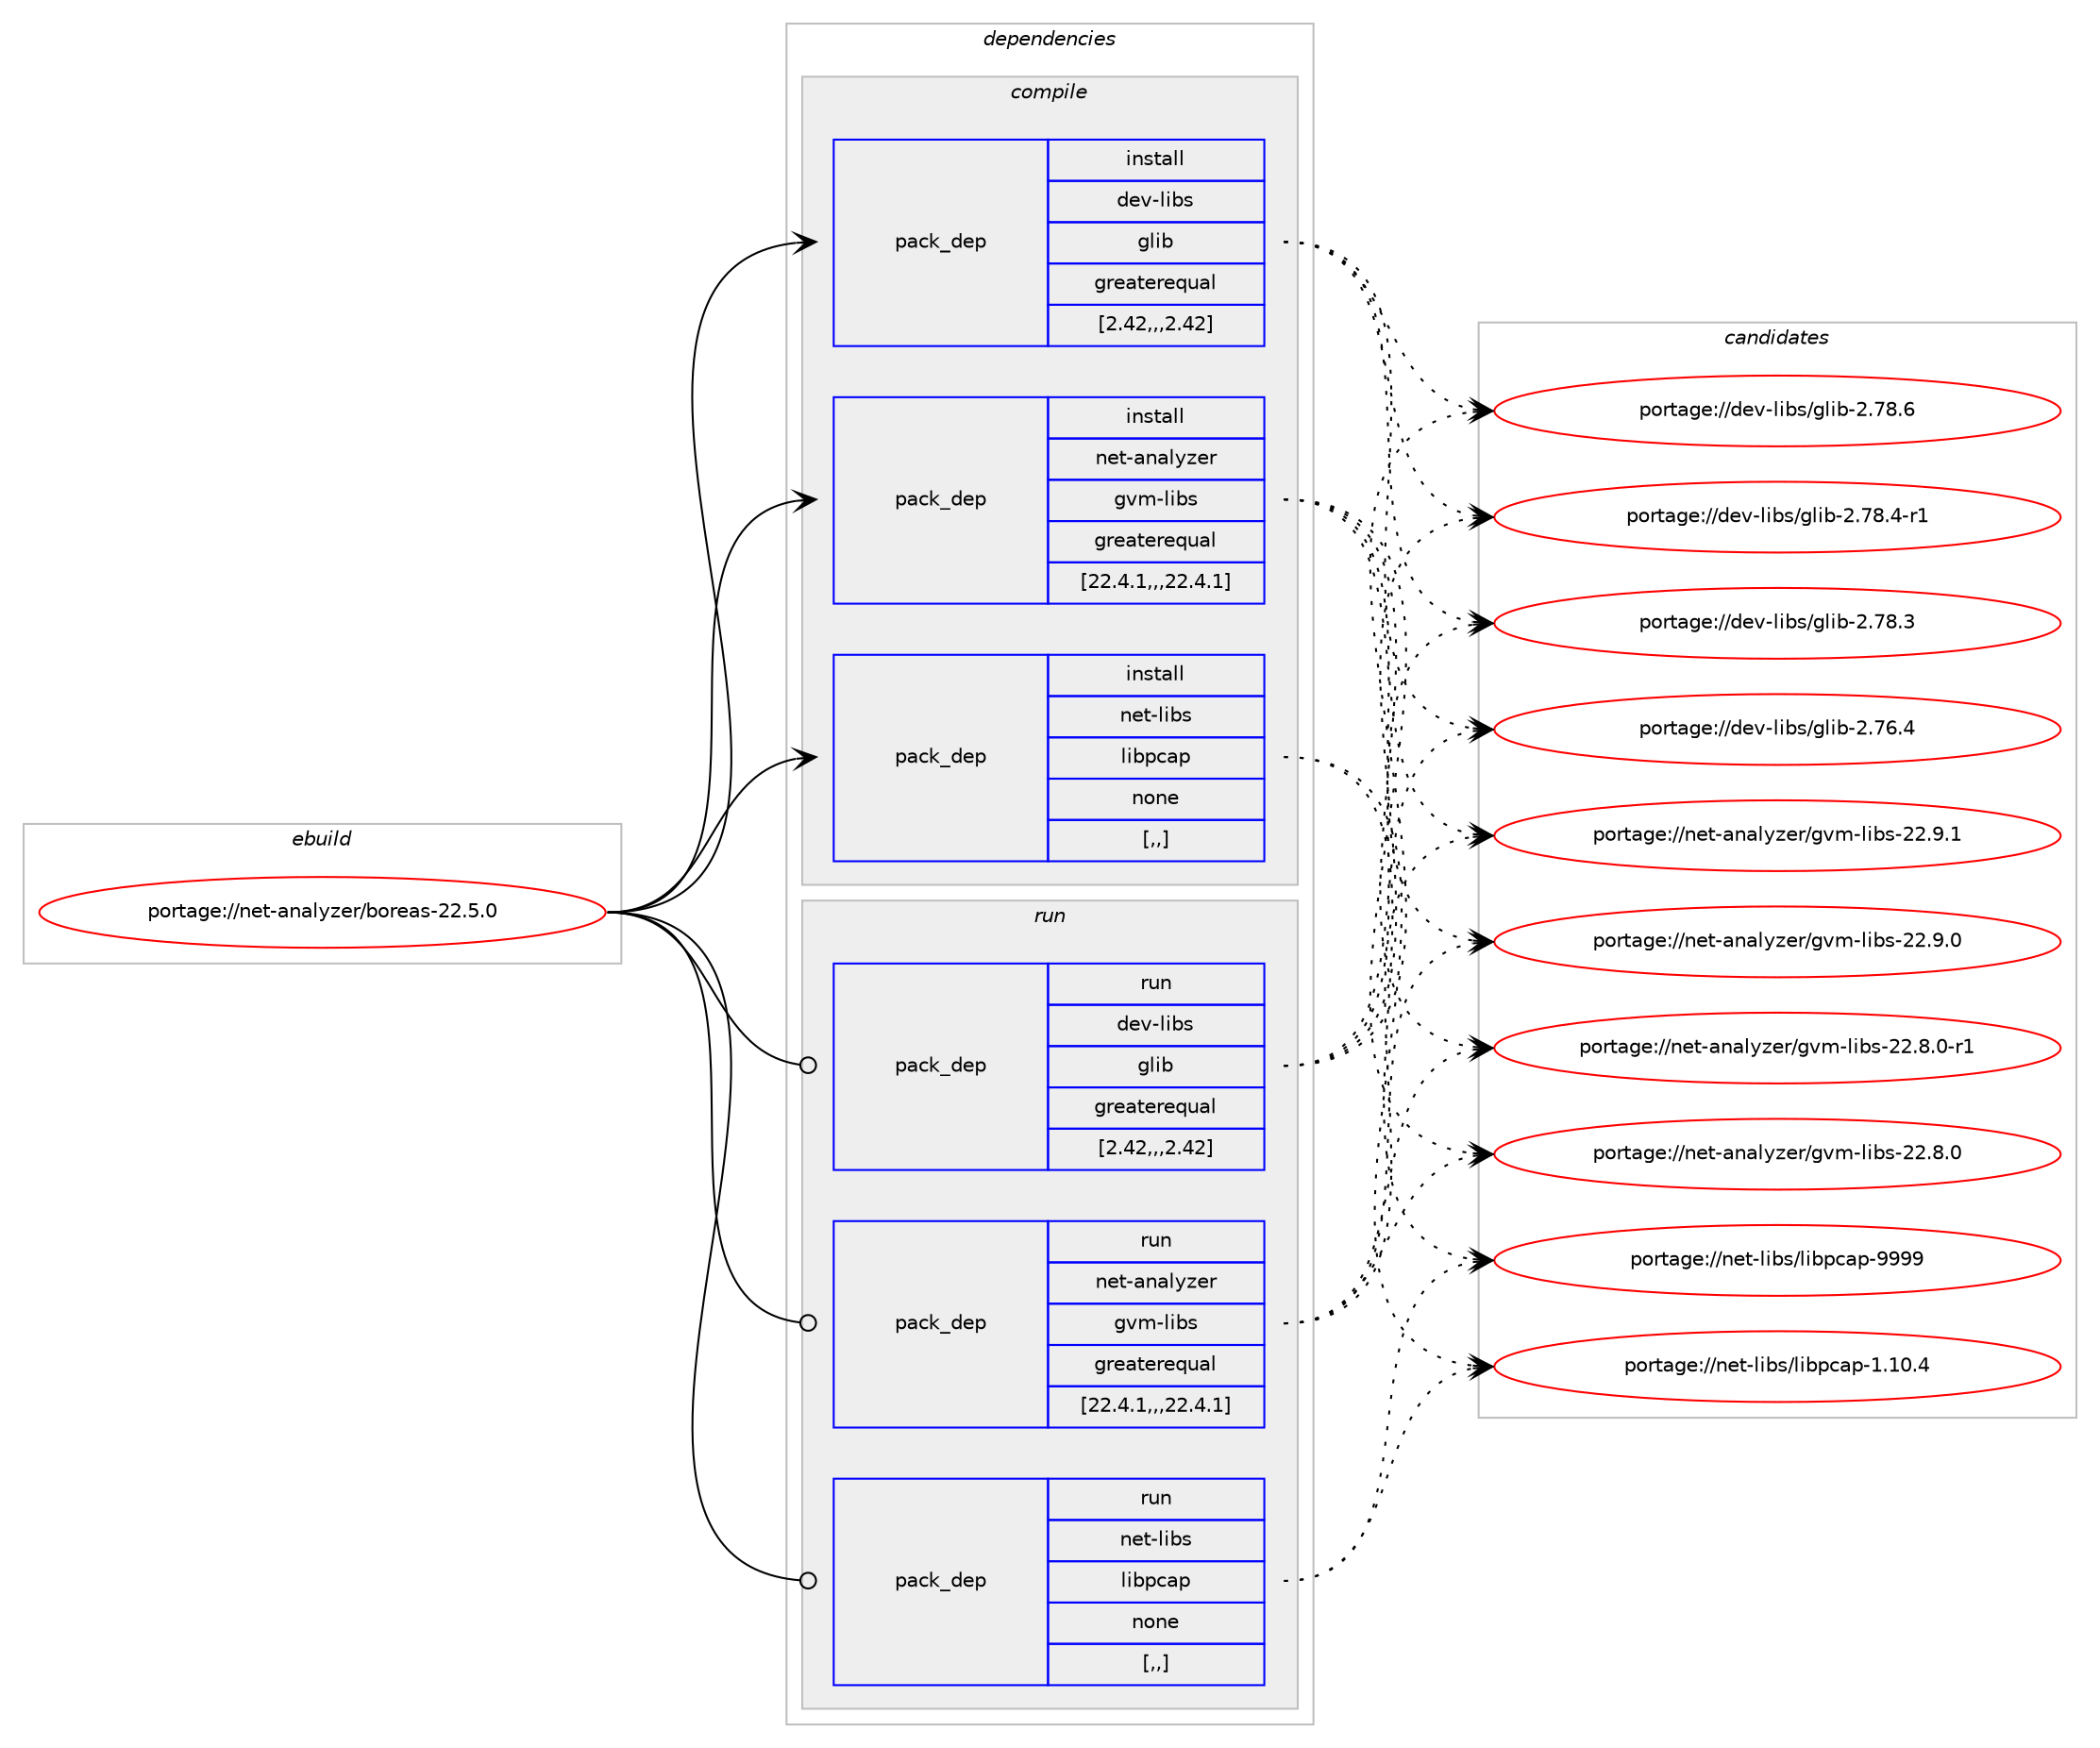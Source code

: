 digraph prolog {

# *************
# Graph options
# *************

newrank=true;
concentrate=true;
compound=true;
graph [rankdir=LR,fontname=Helvetica,fontsize=10,ranksep=1.5];#, ranksep=2.5, nodesep=0.2];
edge  [arrowhead=vee];
node  [fontname=Helvetica,fontsize=10];

# **********
# The ebuild
# **********

subgraph cluster_leftcol {
color=gray;
label=<<i>ebuild</i>>;
id [label="portage://net-analyzer/boreas-22.5.0", color=red, width=4, href="../net-analyzer/boreas-22.5.0.svg"];
}

# ****************
# The dependencies
# ****************

subgraph cluster_midcol {
color=gray;
label=<<i>dependencies</i>>;
subgraph cluster_compile {
fillcolor="#eeeeee";
style=filled;
label=<<i>compile</i>>;
subgraph pack247262 {
dependency336407 [label=<<TABLE BORDER="0" CELLBORDER="1" CELLSPACING="0" CELLPADDING="4" WIDTH="220"><TR><TD ROWSPAN="6" CELLPADDING="30">pack_dep</TD></TR><TR><TD WIDTH="110">install</TD></TR><TR><TD>dev-libs</TD></TR><TR><TD>glib</TD></TR><TR><TD>greaterequal</TD></TR><TR><TD>[2.42,,,2.42]</TD></TR></TABLE>>, shape=none, color=blue];
}
id:e -> dependency336407:w [weight=20,style="solid",arrowhead="vee"];
subgraph pack247263 {
dependency336408 [label=<<TABLE BORDER="0" CELLBORDER="1" CELLSPACING="0" CELLPADDING="4" WIDTH="220"><TR><TD ROWSPAN="6" CELLPADDING="30">pack_dep</TD></TR><TR><TD WIDTH="110">install</TD></TR><TR><TD>net-analyzer</TD></TR><TR><TD>gvm-libs</TD></TR><TR><TD>greaterequal</TD></TR><TR><TD>[22.4.1,,,22.4.1]</TD></TR></TABLE>>, shape=none, color=blue];
}
id:e -> dependency336408:w [weight=20,style="solid",arrowhead="vee"];
subgraph pack247264 {
dependency336409 [label=<<TABLE BORDER="0" CELLBORDER="1" CELLSPACING="0" CELLPADDING="4" WIDTH="220"><TR><TD ROWSPAN="6" CELLPADDING="30">pack_dep</TD></TR><TR><TD WIDTH="110">install</TD></TR><TR><TD>net-libs</TD></TR><TR><TD>libpcap</TD></TR><TR><TD>none</TD></TR><TR><TD>[,,]</TD></TR></TABLE>>, shape=none, color=blue];
}
id:e -> dependency336409:w [weight=20,style="solid",arrowhead="vee"];
}
subgraph cluster_compileandrun {
fillcolor="#eeeeee";
style=filled;
label=<<i>compile and run</i>>;
}
subgraph cluster_run {
fillcolor="#eeeeee";
style=filled;
label=<<i>run</i>>;
subgraph pack247265 {
dependency336410 [label=<<TABLE BORDER="0" CELLBORDER="1" CELLSPACING="0" CELLPADDING="4" WIDTH="220"><TR><TD ROWSPAN="6" CELLPADDING="30">pack_dep</TD></TR><TR><TD WIDTH="110">run</TD></TR><TR><TD>dev-libs</TD></TR><TR><TD>glib</TD></TR><TR><TD>greaterequal</TD></TR><TR><TD>[2.42,,,2.42]</TD></TR></TABLE>>, shape=none, color=blue];
}
id:e -> dependency336410:w [weight=20,style="solid",arrowhead="odot"];
subgraph pack247266 {
dependency336411 [label=<<TABLE BORDER="0" CELLBORDER="1" CELLSPACING="0" CELLPADDING="4" WIDTH="220"><TR><TD ROWSPAN="6" CELLPADDING="30">pack_dep</TD></TR><TR><TD WIDTH="110">run</TD></TR><TR><TD>net-analyzer</TD></TR><TR><TD>gvm-libs</TD></TR><TR><TD>greaterequal</TD></TR><TR><TD>[22.4.1,,,22.4.1]</TD></TR></TABLE>>, shape=none, color=blue];
}
id:e -> dependency336411:w [weight=20,style="solid",arrowhead="odot"];
subgraph pack247267 {
dependency336412 [label=<<TABLE BORDER="0" CELLBORDER="1" CELLSPACING="0" CELLPADDING="4" WIDTH="220"><TR><TD ROWSPAN="6" CELLPADDING="30">pack_dep</TD></TR><TR><TD WIDTH="110">run</TD></TR><TR><TD>net-libs</TD></TR><TR><TD>libpcap</TD></TR><TR><TD>none</TD></TR><TR><TD>[,,]</TD></TR></TABLE>>, shape=none, color=blue];
}
id:e -> dependency336412:w [weight=20,style="solid",arrowhead="odot"];
}
}

# **************
# The candidates
# **************

subgraph cluster_choices {
rank=same;
color=gray;
label=<<i>candidates</i>>;

subgraph choice247262 {
color=black;
nodesep=1;
choice1001011184510810598115471031081059845504655564654 [label="portage://dev-libs/glib-2.78.6", color=red, width=4,href="../dev-libs/glib-2.78.6.svg"];
choice10010111845108105981154710310810598455046555646524511449 [label="portage://dev-libs/glib-2.78.4-r1", color=red, width=4,href="../dev-libs/glib-2.78.4-r1.svg"];
choice1001011184510810598115471031081059845504655564651 [label="portage://dev-libs/glib-2.78.3", color=red, width=4,href="../dev-libs/glib-2.78.3.svg"];
choice1001011184510810598115471031081059845504655544652 [label="portage://dev-libs/glib-2.76.4", color=red, width=4,href="../dev-libs/glib-2.76.4.svg"];
dependency336407:e -> choice1001011184510810598115471031081059845504655564654:w [style=dotted,weight="100"];
dependency336407:e -> choice10010111845108105981154710310810598455046555646524511449:w [style=dotted,weight="100"];
dependency336407:e -> choice1001011184510810598115471031081059845504655564651:w [style=dotted,weight="100"];
dependency336407:e -> choice1001011184510810598115471031081059845504655544652:w [style=dotted,weight="100"];
}
subgraph choice247263 {
color=black;
nodesep=1;
choice11010111645971109710812112210111447103118109451081059811545505046574649 [label="portage://net-analyzer/gvm-libs-22.9.1", color=red, width=4,href="../net-analyzer/gvm-libs-22.9.1.svg"];
choice11010111645971109710812112210111447103118109451081059811545505046574648 [label="portage://net-analyzer/gvm-libs-22.9.0", color=red, width=4,href="../net-analyzer/gvm-libs-22.9.0.svg"];
choice110101116459711097108121122101114471031181094510810598115455050465646484511449 [label="portage://net-analyzer/gvm-libs-22.8.0-r1", color=red, width=4,href="../net-analyzer/gvm-libs-22.8.0-r1.svg"];
choice11010111645971109710812112210111447103118109451081059811545505046564648 [label="portage://net-analyzer/gvm-libs-22.8.0", color=red, width=4,href="../net-analyzer/gvm-libs-22.8.0.svg"];
dependency336408:e -> choice11010111645971109710812112210111447103118109451081059811545505046574649:w [style=dotted,weight="100"];
dependency336408:e -> choice11010111645971109710812112210111447103118109451081059811545505046574648:w [style=dotted,weight="100"];
dependency336408:e -> choice110101116459711097108121122101114471031181094510810598115455050465646484511449:w [style=dotted,weight="100"];
dependency336408:e -> choice11010111645971109710812112210111447103118109451081059811545505046564648:w [style=dotted,weight="100"];
}
subgraph choice247264 {
color=black;
nodesep=1;
choice1101011164510810598115471081059811299971124557575757 [label="portage://net-libs/libpcap-9999", color=red, width=4,href="../net-libs/libpcap-9999.svg"];
choice11010111645108105981154710810598112999711245494649484652 [label="portage://net-libs/libpcap-1.10.4", color=red, width=4,href="../net-libs/libpcap-1.10.4.svg"];
dependency336409:e -> choice1101011164510810598115471081059811299971124557575757:w [style=dotted,weight="100"];
dependency336409:e -> choice11010111645108105981154710810598112999711245494649484652:w [style=dotted,weight="100"];
}
subgraph choice247265 {
color=black;
nodesep=1;
choice1001011184510810598115471031081059845504655564654 [label="portage://dev-libs/glib-2.78.6", color=red, width=4,href="../dev-libs/glib-2.78.6.svg"];
choice10010111845108105981154710310810598455046555646524511449 [label="portage://dev-libs/glib-2.78.4-r1", color=red, width=4,href="../dev-libs/glib-2.78.4-r1.svg"];
choice1001011184510810598115471031081059845504655564651 [label="portage://dev-libs/glib-2.78.3", color=red, width=4,href="../dev-libs/glib-2.78.3.svg"];
choice1001011184510810598115471031081059845504655544652 [label="portage://dev-libs/glib-2.76.4", color=red, width=4,href="../dev-libs/glib-2.76.4.svg"];
dependency336410:e -> choice1001011184510810598115471031081059845504655564654:w [style=dotted,weight="100"];
dependency336410:e -> choice10010111845108105981154710310810598455046555646524511449:w [style=dotted,weight="100"];
dependency336410:e -> choice1001011184510810598115471031081059845504655564651:w [style=dotted,weight="100"];
dependency336410:e -> choice1001011184510810598115471031081059845504655544652:w [style=dotted,weight="100"];
}
subgraph choice247266 {
color=black;
nodesep=1;
choice11010111645971109710812112210111447103118109451081059811545505046574649 [label="portage://net-analyzer/gvm-libs-22.9.1", color=red, width=4,href="../net-analyzer/gvm-libs-22.9.1.svg"];
choice11010111645971109710812112210111447103118109451081059811545505046574648 [label="portage://net-analyzer/gvm-libs-22.9.0", color=red, width=4,href="../net-analyzer/gvm-libs-22.9.0.svg"];
choice110101116459711097108121122101114471031181094510810598115455050465646484511449 [label="portage://net-analyzer/gvm-libs-22.8.0-r1", color=red, width=4,href="../net-analyzer/gvm-libs-22.8.0-r1.svg"];
choice11010111645971109710812112210111447103118109451081059811545505046564648 [label="portage://net-analyzer/gvm-libs-22.8.0", color=red, width=4,href="../net-analyzer/gvm-libs-22.8.0.svg"];
dependency336411:e -> choice11010111645971109710812112210111447103118109451081059811545505046574649:w [style=dotted,weight="100"];
dependency336411:e -> choice11010111645971109710812112210111447103118109451081059811545505046574648:w [style=dotted,weight="100"];
dependency336411:e -> choice110101116459711097108121122101114471031181094510810598115455050465646484511449:w [style=dotted,weight="100"];
dependency336411:e -> choice11010111645971109710812112210111447103118109451081059811545505046564648:w [style=dotted,weight="100"];
}
subgraph choice247267 {
color=black;
nodesep=1;
choice1101011164510810598115471081059811299971124557575757 [label="portage://net-libs/libpcap-9999", color=red, width=4,href="../net-libs/libpcap-9999.svg"];
choice11010111645108105981154710810598112999711245494649484652 [label="portage://net-libs/libpcap-1.10.4", color=red, width=4,href="../net-libs/libpcap-1.10.4.svg"];
dependency336412:e -> choice1101011164510810598115471081059811299971124557575757:w [style=dotted,weight="100"];
dependency336412:e -> choice11010111645108105981154710810598112999711245494649484652:w [style=dotted,weight="100"];
}
}

}
